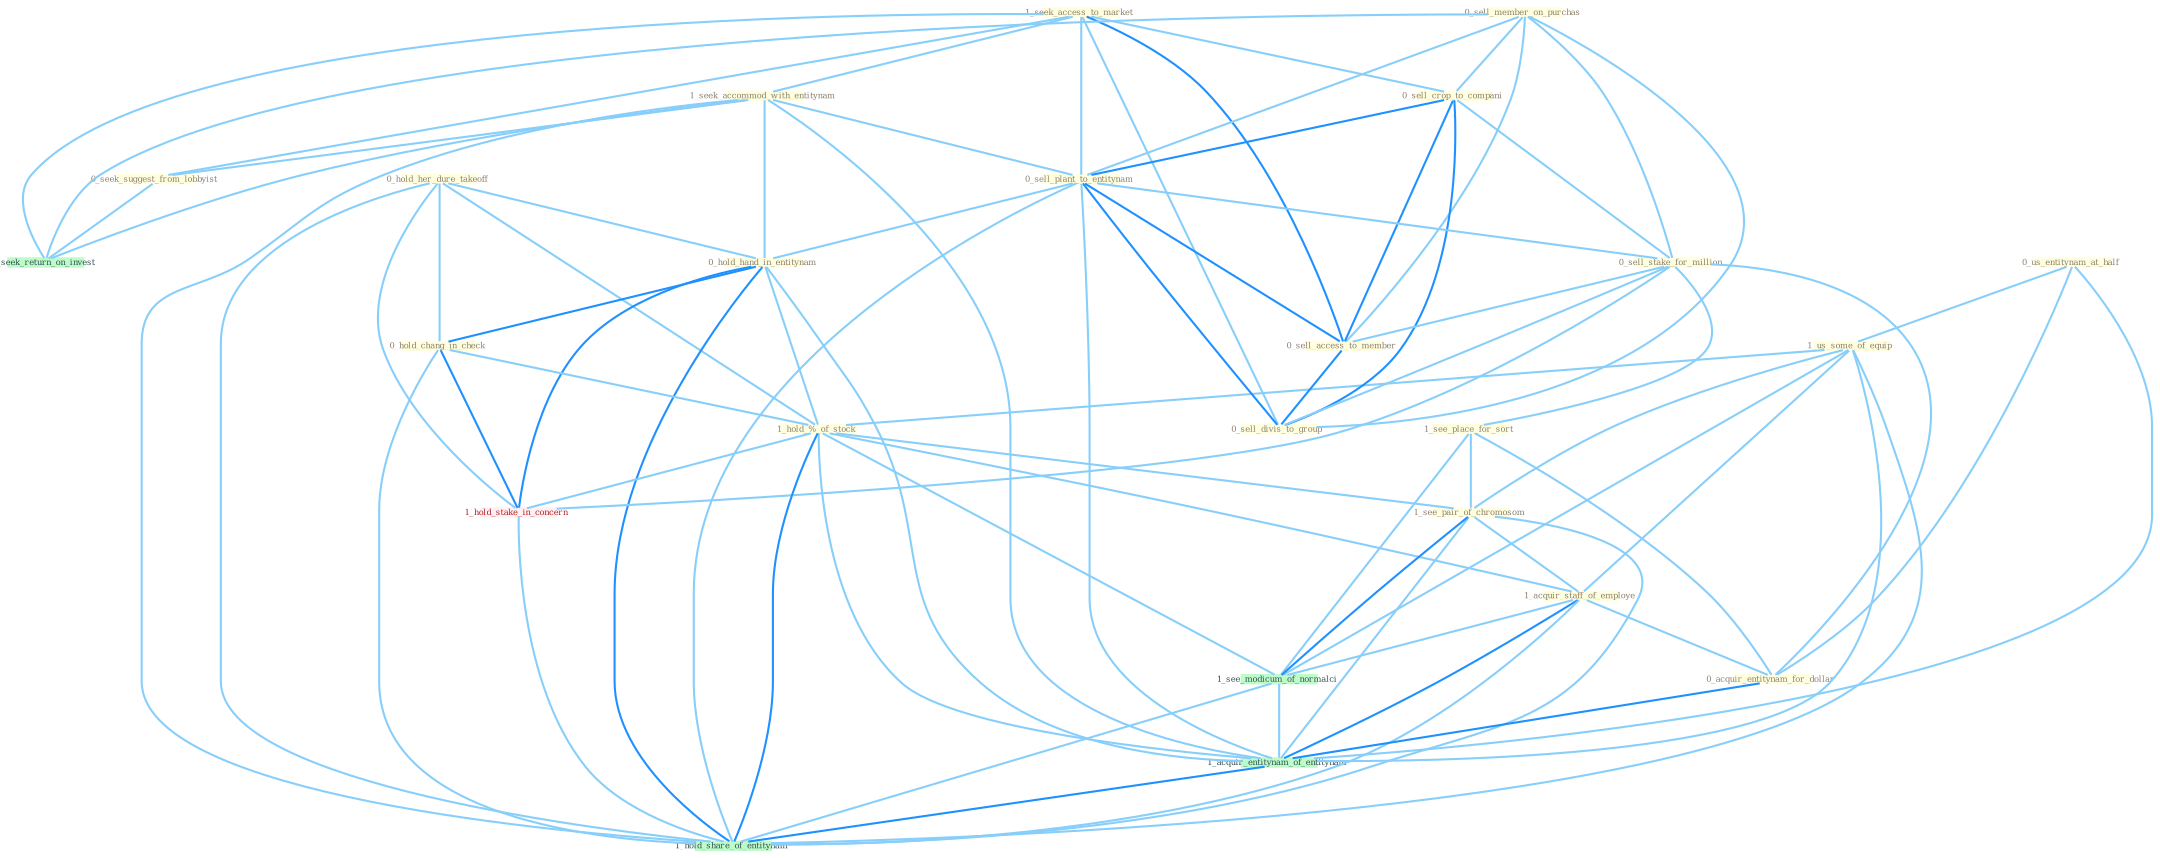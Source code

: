 Graph G{ 
    node
    [shape=polygon,style=filled,width=.5,height=.06,color="#BDFCC9",fixedsize=true,fontsize=4,
    fontcolor="#2f4f4f"];
    {node
    [color="#ffffe0", fontcolor="#8b7d6b"] "1_seek_access_to_market " "0_us_entitynam_at_half " "0_sell_member_on_purchas " "1_us_some_of_equip " "0_sell_crop_to_compani " "0_hold_her_dure_takeoff " "1_seek_accommod_with_entitynam " "0_sell_plant_to_entitynam " "0_hold_hand_in_entitynam " "0_hold_chang_in_check " "0_sell_stake_for_million " "1_hold_%_of_stock " "0_seek_suggest_from_lobbyist " "0_sell_access_to_member " "1_see_place_for_sort " "1_see_pair_of_chromosom " "1_acquir_staff_of_employe " "0_sell_divis_to_group " "0_acquir_entitynam_for_dollar "}
{node [color="#fff0f5", fontcolor="#b22222"] "1_hold_stake_in_concern "}
edge [color="#B0E2FF"];

	"1_seek_access_to_market " -- "0_sell_crop_to_compani " [w="1", color="#87cefa" ];
	"1_seek_access_to_market " -- "1_seek_accommod_with_entitynam " [w="1", color="#87cefa" ];
	"1_seek_access_to_market " -- "0_sell_plant_to_entitynam " [w="1", color="#87cefa" ];
	"1_seek_access_to_market " -- "0_seek_suggest_from_lobbyist " [w="1", color="#87cefa" ];
	"1_seek_access_to_market " -- "0_sell_access_to_member " [w="2", color="#1e90ff" , len=0.8];
	"1_seek_access_to_market " -- "0_sell_divis_to_group " [w="1", color="#87cefa" ];
	"1_seek_access_to_market " -- "0_seek_return_on_invest " [w="1", color="#87cefa" ];
	"0_us_entitynam_at_half " -- "1_us_some_of_equip " [w="1", color="#87cefa" ];
	"0_us_entitynam_at_half " -- "0_acquir_entitynam_for_dollar " [w="1", color="#87cefa" ];
	"0_us_entitynam_at_half " -- "1_acquir_entitynam_of_entitynam " [w="1", color="#87cefa" ];
	"0_sell_member_on_purchas " -- "0_sell_crop_to_compani " [w="1", color="#87cefa" ];
	"0_sell_member_on_purchas " -- "0_sell_plant_to_entitynam " [w="1", color="#87cefa" ];
	"0_sell_member_on_purchas " -- "0_sell_stake_for_million " [w="1", color="#87cefa" ];
	"0_sell_member_on_purchas " -- "0_sell_access_to_member " [w="1", color="#87cefa" ];
	"0_sell_member_on_purchas " -- "0_sell_divis_to_group " [w="1", color="#87cefa" ];
	"0_sell_member_on_purchas " -- "0_seek_return_on_invest " [w="1", color="#87cefa" ];
	"1_us_some_of_equip " -- "1_hold_%_of_stock " [w="1", color="#87cefa" ];
	"1_us_some_of_equip " -- "1_see_pair_of_chromosom " [w="1", color="#87cefa" ];
	"1_us_some_of_equip " -- "1_acquir_staff_of_employe " [w="1", color="#87cefa" ];
	"1_us_some_of_equip " -- "1_see_modicum_of_normalci " [w="1", color="#87cefa" ];
	"1_us_some_of_equip " -- "1_acquir_entitynam_of_entitynam " [w="1", color="#87cefa" ];
	"1_us_some_of_equip " -- "1_hold_share_of_entitynam " [w="1", color="#87cefa" ];
	"0_sell_crop_to_compani " -- "0_sell_plant_to_entitynam " [w="2", color="#1e90ff" , len=0.8];
	"0_sell_crop_to_compani " -- "0_sell_stake_for_million " [w="1", color="#87cefa" ];
	"0_sell_crop_to_compani " -- "0_sell_access_to_member " [w="2", color="#1e90ff" , len=0.8];
	"0_sell_crop_to_compani " -- "0_sell_divis_to_group " [w="2", color="#1e90ff" , len=0.8];
	"0_hold_her_dure_takeoff " -- "0_hold_hand_in_entitynam " [w="1", color="#87cefa" ];
	"0_hold_her_dure_takeoff " -- "0_hold_chang_in_check " [w="1", color="#87cefa" ];
	"0_hold_her_dure_takeoff " -- "1_hold_%_of_stock " [w="1", color="#87cefa" ];
	"0_hold_her_dure_takeoff " -- "1_hold_stake_in_concern " [w="1", color="#87cefa" ];
	"0_hold_her_dure_takeoff " -- "1_hold_share_of_entitynam " [w="1", color="#87cefa" ];
	"1_seek_accommod_with_entitynam " -- "0_sell_plant_to_entitynam " [w="1", color="#87cefa" ];
	"1_seek_accommod_with_entitynam " -- "0_hold_hand_in_entitynam " [w="1", color="#87cefa" ];
	"1_seek_accommod_with_entitynam " -- "0_seek_suggest_from_lobbyist " [w="1", color="#87cefa" ];
	"1_seek_accommod_with_entitynam " -- "0_seek_return_on_invest " [w="1", color="#87cefa" ];
	"1_seek_accommod_with_entitynam " -- "1_acquir_entitynam_of_entitynam " [w="1", color="#87cefa" ];
	"1_seek_accommod_with_entitynam " -- "1_hold_share_of_entitynam " [w="1", color="#87cefa" ];
	"0_sell_plant_to_entitynam " -- "0_hold_hand_in_entitynam " [w="1", color="#87cefa" ];
	"0_sell_plant_to_entitynam " -- "0_sell_stake_for_million " [w="1", color="#87cefa" ];
	"0_sell_plant_to_entitynam " -- "0_sell_access_to_member " [w="2", color="#1e90ff" , len=0.8];
	"0_sell_plant_to_entitynam " -- "0_sell_divis_to_group " [w="2", color="#1e90ff" , len=0.8];
	"0_sell_plant_to_entitynam " -- "1_acquir_entitynam_of_entitynam " [w="1", color="#87cefa" ];
	"0_sell_plant_to_entitynam " -- "1_hold_share_of_entitynam " [w="1", color="#87cefa" ];
	"0_hold_hand_in_entitynam " -- "0_hold_chang_in_check " [w="2", color="#1e90ff" , len=0.8];
	"0_hold_hand_in_entitynam " -- "1_hold_%_of_stock " [w="1", color="#87cefa" ];
	"0_hold_hand_in_entitynam " -- "1_hold_stake_in_concern " [w="2", color="#1e90ff" , len=0.8];
	"0_hold_hand_in_entitynam " -- "1_acquir_entitynam_of_entitynam " [w="1", color="#87cefa" ];
	"0_hold_hand_in_entitynam " -- "1_hold_share_of_entitynam " [w="2", color="#1e90ff" , len=0.8];
	"0_hold_chang_in_check " -- "1_hold_%_of_stock " [w="1", color="#87cefa" ];
	"0_hold_chang_in_check " -- "1_hold_stake_in_concern " [w="2", color="#1e90ff" , len=0.8];
	"0_hold_chang_in_check " -- "1_hold_share_of_entitynam " [w="1", color="#87cefa" ];
	"0_sell_stake_for_million " -- "0_sell_access_to_member " [w="1", color="#87cefa" ];
	"0_sell_stake_for_million " -- "1_see_place_for_sort " [w="1", color="#87cefa" ];
	"0_sell_stake_for_million " -- "0_sell_divis_to_group " [w="1", color="#87cefa" ];
	"0_sell_stake_for_million " -- "0_acquir_entitynam_for_dollar " [w="1", color="#87cefa" ];
	"0_sell_stake_for_million " -- "1_hold_stake_in_concern " [w="1", color="#87cefa" ];
	"1_hold_%_of_stock " -- "1_see_pair_of_chromosom " [w="1", color="#87cefa" ];
	"1_hold_%_of_stock " -- "1_acquir_staff_of_employe " [w="1", color="#87cefa" ];
	"1_hold_%_of_stock " -- "1_hold_stake_in_concern " [w="1", color="#87cefa" ];
	"1_hold_%_of_stock " -- "1_see_modicum_of_normalci " [w="1", color="#87cefa" ];
	"1_hold_%_of_stock " -- "1_acquir_entitynam_of_entitynam " [w="1", color="#87cefa" ];
	"1_hold_%_of_stock " -- "1_hold_share_of_entitynam " [w="2", color="#1e90ff" , len=0.8];
	"0_seek_suggest_from_lobbyist " -- "0_seek_return_on_invest " [w="1", color="#87cefa" ];
	"0_sell_access_to_member " -- "0_sell_divis_to_group " [w="2", color="#1e90ff" , len=0.8];
	"1_see_place_for_sort " -- "1_see_pair_of_chromosom " [w="1", color="#87cefa" ];
	"1_see_place_for_sort " -- "0_acquir_entitynam_for_dollar " [w="1", color="#87cefa" ];
	"1_see_place_for_sort " -- "1_see_modicum_of_normalci " [w="1", color="#87cefa" ];
	"1_see_pair_of_chromosom " -- "1_acquir_staff_of_employe " [w="1", color="#87cefa" ];
	"1_see_pair_of_chromosom " -- "1_see_modicum_of_normalci " [w="2", color="#1e90ff" , len=0.8];
	"1_see_pair_of_chromosom " -- "1_acquir_entitynam_of_entitynam " [w="1", color="#87cefa" ];
	"1_see_pair_of_chromosom " -- "1_hold_share_of_entitynam " [w="1", color="#87cefa" ];
	"1_acquir_staff_of_employe " -- "0_acquir_entitynam_for_dollar " [w="1", color="#87cefa" ];
	"1_acquir_staff_of_employe " -- "1_see_modicum_of_normalci " [w="1", color="#87cefa" ];
	"1_acquir_staff_of_employe " -- "1_acquir_entitynam_of_entitynam " [w="2", color="#1e90ff" , len=0.8];
	"1_acquir_staff_of_employe " -- "1_hold_share_of_entitynam " [w="1", color="#87cefa" ];
	"0_acquir_entitynam_for_dollar " -- "1_acquir_entitynam_of_entitynam " [w="2", color="#1e90ff" , len=0.8];
	"1_hold_stake_in_concern " -- "1_hold_share_of_entitynam " [w="1", color="#87cefa" ];
	"1_see_modicum_of_normalci " -- "1_acquir_entitynam_of_entitynam " [w="1", color="#87cefa" ];
	"1_see_modicum_of_normalci " -- "1_hold_share_of_entitynam " [w="1", color="#87cefa" ];
	"1_acquir_entitynam_of_entitynam " -- "1_hold_share_of_entitynam " [w="2", color="#1e90ff" , len=0.8];
}